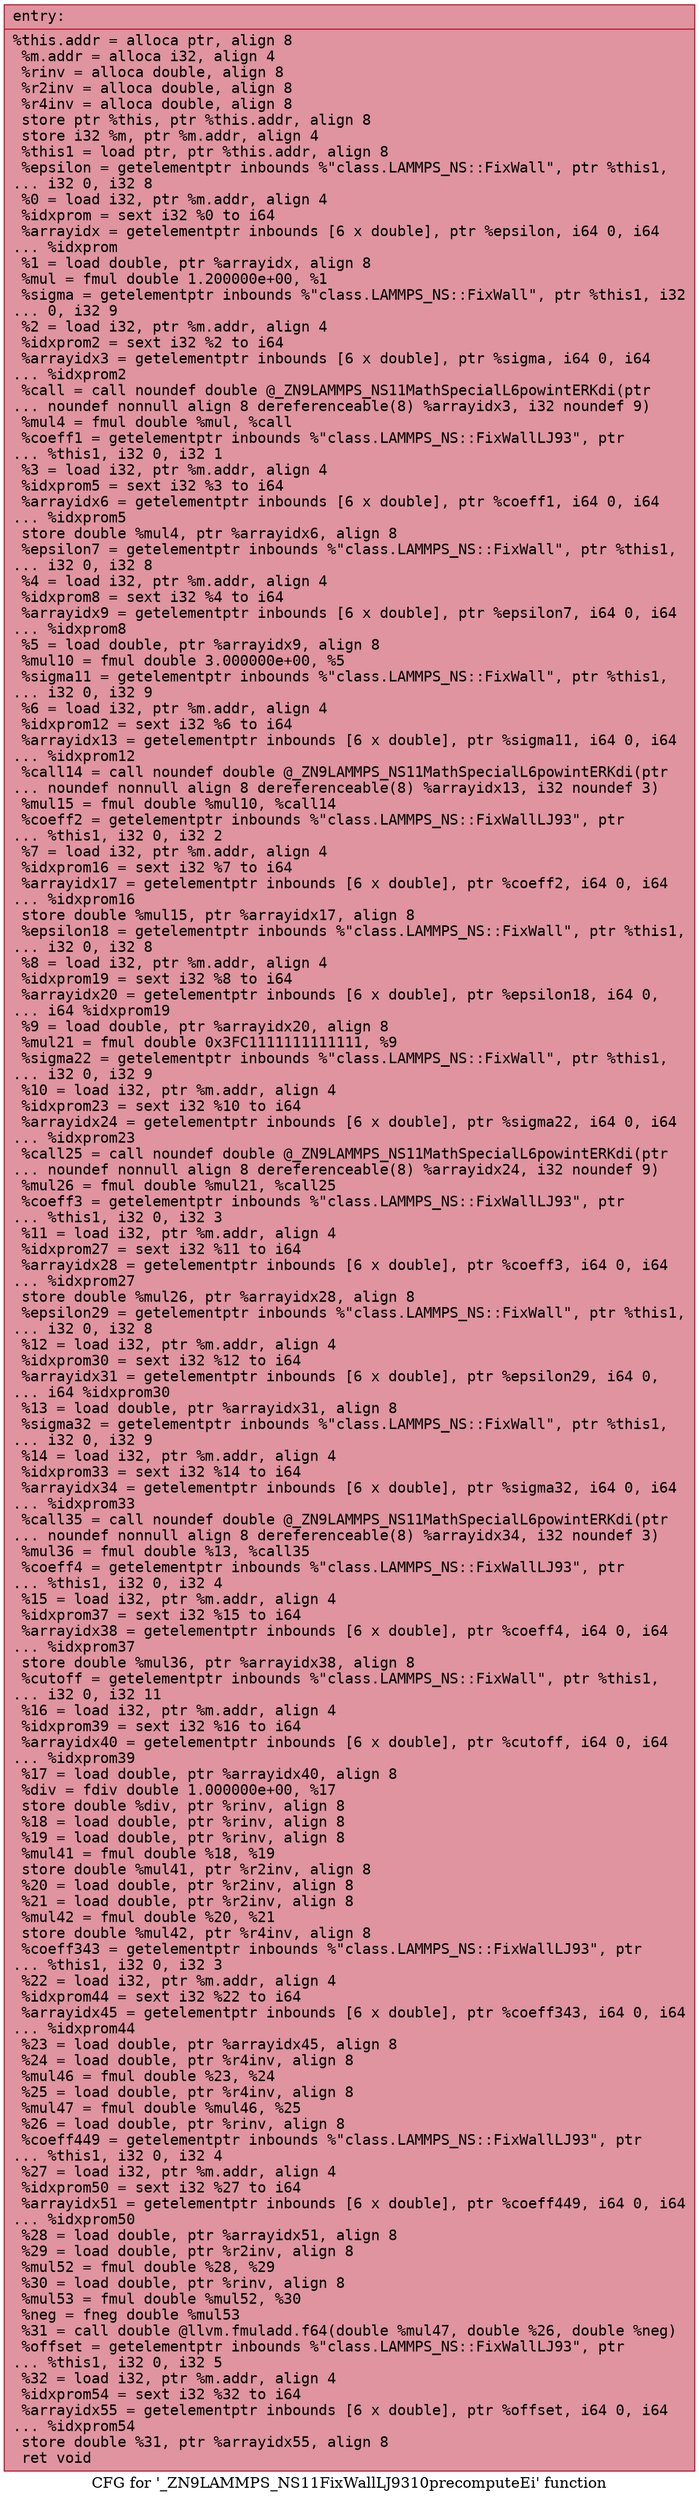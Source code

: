 digraph "CFG for '_ZN9LAMMPS_NS11FixWallLJ9310precomputeEi' function" {
	label="CFG for '_ZN9LAMMPS_NS11FixWallLJ9310precomputeEi' function";

	Node0x55d265e37640 [shape=record,color="#b70d28ff", style=filled, fillcolor="#b70d2870" fontname="Courier",label="{entry:\l|  %this.addr = alloca ptr, align 8\l  %m.addr = alloca i32, align 4\l  %rinv = alloca double, align 8\l  %r2inv = alloca double, align 8\l  %r4inv = alloca double, align 8\l  store ptr %this, ptr %this.addr, align 8\l  store i32 %m, ptr %m.addr, align 4\l  %this1 = load ptr, ptr %this.addr, align 8\l  %epsilon = getelementptr inbounds %\"class.LAMMPS_NS::FixWall\", ptr %this1,\l... i32 0, i32 8\l  %0 = load i32, ptr %m.addr, align 4\l  %idxprom = sext i32 %0 to i64\l  %arrayidx = getelementptr inbounds [6 x double], ptr %epsilon, i64 0, i64\l... %idxprom\l  %1 = load double, ptr %arrayidx, align 8\l  %mul = fmul double 1.200000e+00, %1\l  %sigma = getelementptr inbounds %\"class.LAMMPS_NS::FixWall\", ptr %this1, i32\l... 0, i32 9\l  %2 = load i32, ptr %m.addr, align 4\l  %idxprom2 = sext i32 %2 to i64\l  %arrayidx3 = getelementptr inbounds [6 x double], ptr %sigma, i64 0, i64\l... %idxprom2\l  %call = call noundef double @_ZN9LAMMPS_NS11MathSpecialL6powintERKdi(ptr\l... noundef nonnull align 8 dereferenceable(8) %arrayidx3, i32 noundef 9)\l  %mul4 = fmul double %mul, %call\l  %coeff1 = getelementptr inbounds %\"class.LAMMPS_NS::FixWallLJ93\", ptr\l... %this1, i32 0, i32 1\l  %3 = load i32, ptr %m.addr, align 4\l  %idxprom5 = sext i32 %3 to i64\l  %arrayidx6 = getelementptr inbounds [6 x double], ptr %coeff1, i64 0, i64\l... %idxprom5\l  store double %mul4, ptr %arrayidx6, align 8\l  %epsilon7 = getelementptr inbounds %\"class.LAMMPS_NS::FixWall\", ptr %this1,\l... i32 0, i32 8\l  %4 = load i32, ptr %m.addr, align 4\l  %idxprom8 = sext i32 %4 to i64\l  %arrayidx9 = getelementptr inbounds [6 x double], ptr %epsilon7, i64 0, i64\l... %idxprom8\l  %5 = load double, ptr %arrayidx9, align 8\l  %mul10 = fmul double 3.000000e+00, %5\l  %sigma11 = getelementptr inbounds %\"class.LAMMPS_NS::FixWall\", ptr %this1,\l... i32 0, i32 9\l  %6 = load i32, ptr %m.addr, align 4\l  %idxprom12 = sext i32 %6 to i64\l  %arrayidx13 = getelementptr inbounds [6 x double], ptr %sigma11, i64 0, i64\l... %idxprom12\l  %call14 = call noundef double @_ZN9LAMMPS_NS11MathSpecialL6powintERKdi(ptr\l... noundef nonnull align 8 dereferenceable(8) %arrayidx13, i32 noundef 3)\l  %mul15 = fmul double %mul10, %call14\l  %coeff2 = getelementptr inbounds %\"class.LAMMPS_NS::FixWallLJ93\", ptr\l... %this1, i32 0, i32 2\l  %7 = load i32, ptr %m.addr, align 4\l  %idxprom16 = sext i32 %7 to i64\l  %arrayidx17 = getelementptr inbounds [6 x double], ptr %coeff2, i64 0, i64\l... %idxprom16\l  store double %mul15, ptr %arrayidx17, align 8\l  %epsilon18 = getelementptr inbounds %\"class.LAMMPS_NS::FixWall\", ptr %this1,\l... i32 0, i32 8\l  %8 = load i32, ptr %m.addr, align 4\l  %idxprom19 = sext i32 %8 to i64\l  %arrayidx20 = getelementptr inbounds [6 x double], ptr %epsilon18, i64 0,\l... i64 %idxprom19\l  %9 = load double, ptr %arrayidx20, align 8\l  %mul21 = fmul double 0x3FC1111111111111, %9\l  %sigma22 = getelementptr inbounds %\"class.LAMMPS_NS::FixWall\", ptr %this1,\l... i32 0, i32 9\l  %10 = load i32, ptr %m.addr, align 4\l  %idxprom23 = sext i32 %10 to i64\l  %arrayidx24 = getelementptr inbounds [6 x double], ptr %sigma22, i64 0, i64\l... %idxprom23\l  %call25 = call noundef double @_ZN9LAMMPS_NS11MathSpecialL6powintERKdi(ptr\l... noundef nonnull align 8 dereferenceable(8) %arrayidx24, i32 noundef 9)\l  %mul26 = fmul double %mul21, %call25\l  %coeff3 = getelementptr inbounds %\"class.LAMMPS_NS::FixWallLJ93\", ptr\l... %this1, i32 0, i32 3\l  %11 = load i32, ptr %m.addr, align 4\l  %idxprom27 = sext i32 %11 to i64\l  %arrayidx28 = getelementptr inbounds [6 x double], ptr %coeff3, i64 0, i64\l... %idxprom27\l  store double %mul26, ptr %arrayidx28, align 8\l  %epsilon29 = getelementptr inbounds %\"class.LAMMPS_NS::FixWall\", ptr %this1,\l... i32 0, i32 8\l  %12 = load i32, ptr %m.addr, align 4\l  %idxprom30 = sext i32 %12 to i64\l  %arrayidx31 = getelementptr inbounds [6 x double], ptr %epsilon29, i64 0,\l... i64 %idxprom30\l  %13 = load double, ptr %arrayidx31, align 8\l  %sigma32 = getelementptr inbounds %\"class.LAMMPS_NS::FixWall\", ptr %this1,\l... i32 0, i32 9\l  %14 = load i32, ptr %m.addr, align 4\l  %idxprom33 = sext i32 %14 to i64\l  %arrayidx34 = getelementptr inbounds [6 x double], ptr %sigma32, i64 0, i64\l... %idxprom33\l  %call35 = call noundef double @_ZN9LAMMPS_NS11MathSpecialL6powintERKdi(ptr\l... noundef nonnull align 8 dereferenceable(8) %arrayidx34, i32 noundef 3)\l  %mul36 = fmul double %13, %call35\l  %coeff4 = getelementptr inbounds %\"class.LAMMPS_NS::FixWallLJ93\", ptr\l... %this1, i32 0, i32 4\l  %15 = load i32, ptr %m.addr, align 4\l  %idxprom37 = sext i32 %15 to i64\l  %arrayidx38 = getelementptr inbounds [6 x double], ptr %coeff4, i64 0, i64\l... %idxprom37\l  store double %mul36, ptr %arrayidx38, align 8\l  %cutoff = getelementptr inbounds %\"class.LAMMPS_NS::FixWall\", ptr %this1,\l... i32 0, i32 11\l  %16 = load i32, ptr %m.addr, align 4\l  %idxprom39 = sext i32 %16 to i64\l  %arrayidx40 = getelementptr inbounds [6 x double], ptr %cutoff, i64 0, i64\l... %idxprom39\l  %17 = load double, ptr %arrayidx40, align 8\l  %div = fdiv double 1.000000e+00, %17\l  store double %div, ptr %rinv, align 8\l  %18 = load double, ptr %rinv, align 8\l  %19 = load double, ptr %rinv, align 8\l  %mul41 = fmul double %18, %19\l  store double %mul41, ptr %r2inv, align 8\l  %20 = load double, ptr %r2inv, align 8\l  %21 = load double, ptr %r2inv, align 8\l  %mul42 = fmul double %20, %21\l  store double %mul42, ptr %r4inv, align 8\l  %coeff343 = getelementptr inbounds %\"class.LAMMPS_NS::FixWallLJ93\", ptr\l... %this1, i32 0, i32 3\l  %22 = load i32, ptr %m.addr, align 4\l  %idxprom44 = sext i32 %22 to i64\l  %arrayidx45 = getelementptr inbounds [6 x double], ptr %coeff343, i64 0, i64\l... %idxprom44\l  %23 = load double, ptr %arrayidx45, align 8\l  %24 = load double, ptr %r4inv, align 8\l  %mul46 = fmul double %23, %24\l  %25 = load double, ptr %r4inv, align 8\l  %mul47 = fmul double %mul46, %25\l  %26 = load double, ptr %rinv, align 8\l  %coeff449 = getelementptr inbounds %\"class.LAMMPS_NS::FixWallLJ93\", ptr\l... %this1, i32 0, i32 4\l  %27 = load i32, ptr %m.addr, align 4\l  %idxprom50 = sext i32 %27 to i64\l  %arrayidx51 = getelementptr inbounds [6 x double], ptr %coeff449, i64 0, i64\l... %idxprom50\l  %28 = load double, ptr %arrayidx51, align 8\l  %29 = load double, ptr %r2inv, align 8\l  %mul52 = fmul double %28, %29\l  %30 = load double, ptr %rinv, align 8\l  %mul53 = fmul double %mul52, %30\l  %neg = fneg double %mul53\l  %31 = call double @llvm.fmuladd.f64(double %mul47, double %26, double %neg)\l  %offset = getelementptr inbounds %\"class.LAMMPS_NS::FixWallLJ93\", ptr\l... %this1, i32 0, i32 5\l  %32 = load i32, ptr %m.addr, align 4\l  %idxprom54 = sext i32 %32 to i64\l  %arrayidx55 = getelementptr inbounds [6 x double], ptr %offset, i64 0, i64\l... %idxprom54\l  store double %31, ptr %arrayidx55, align 8\l  ret void\l}"];
}
